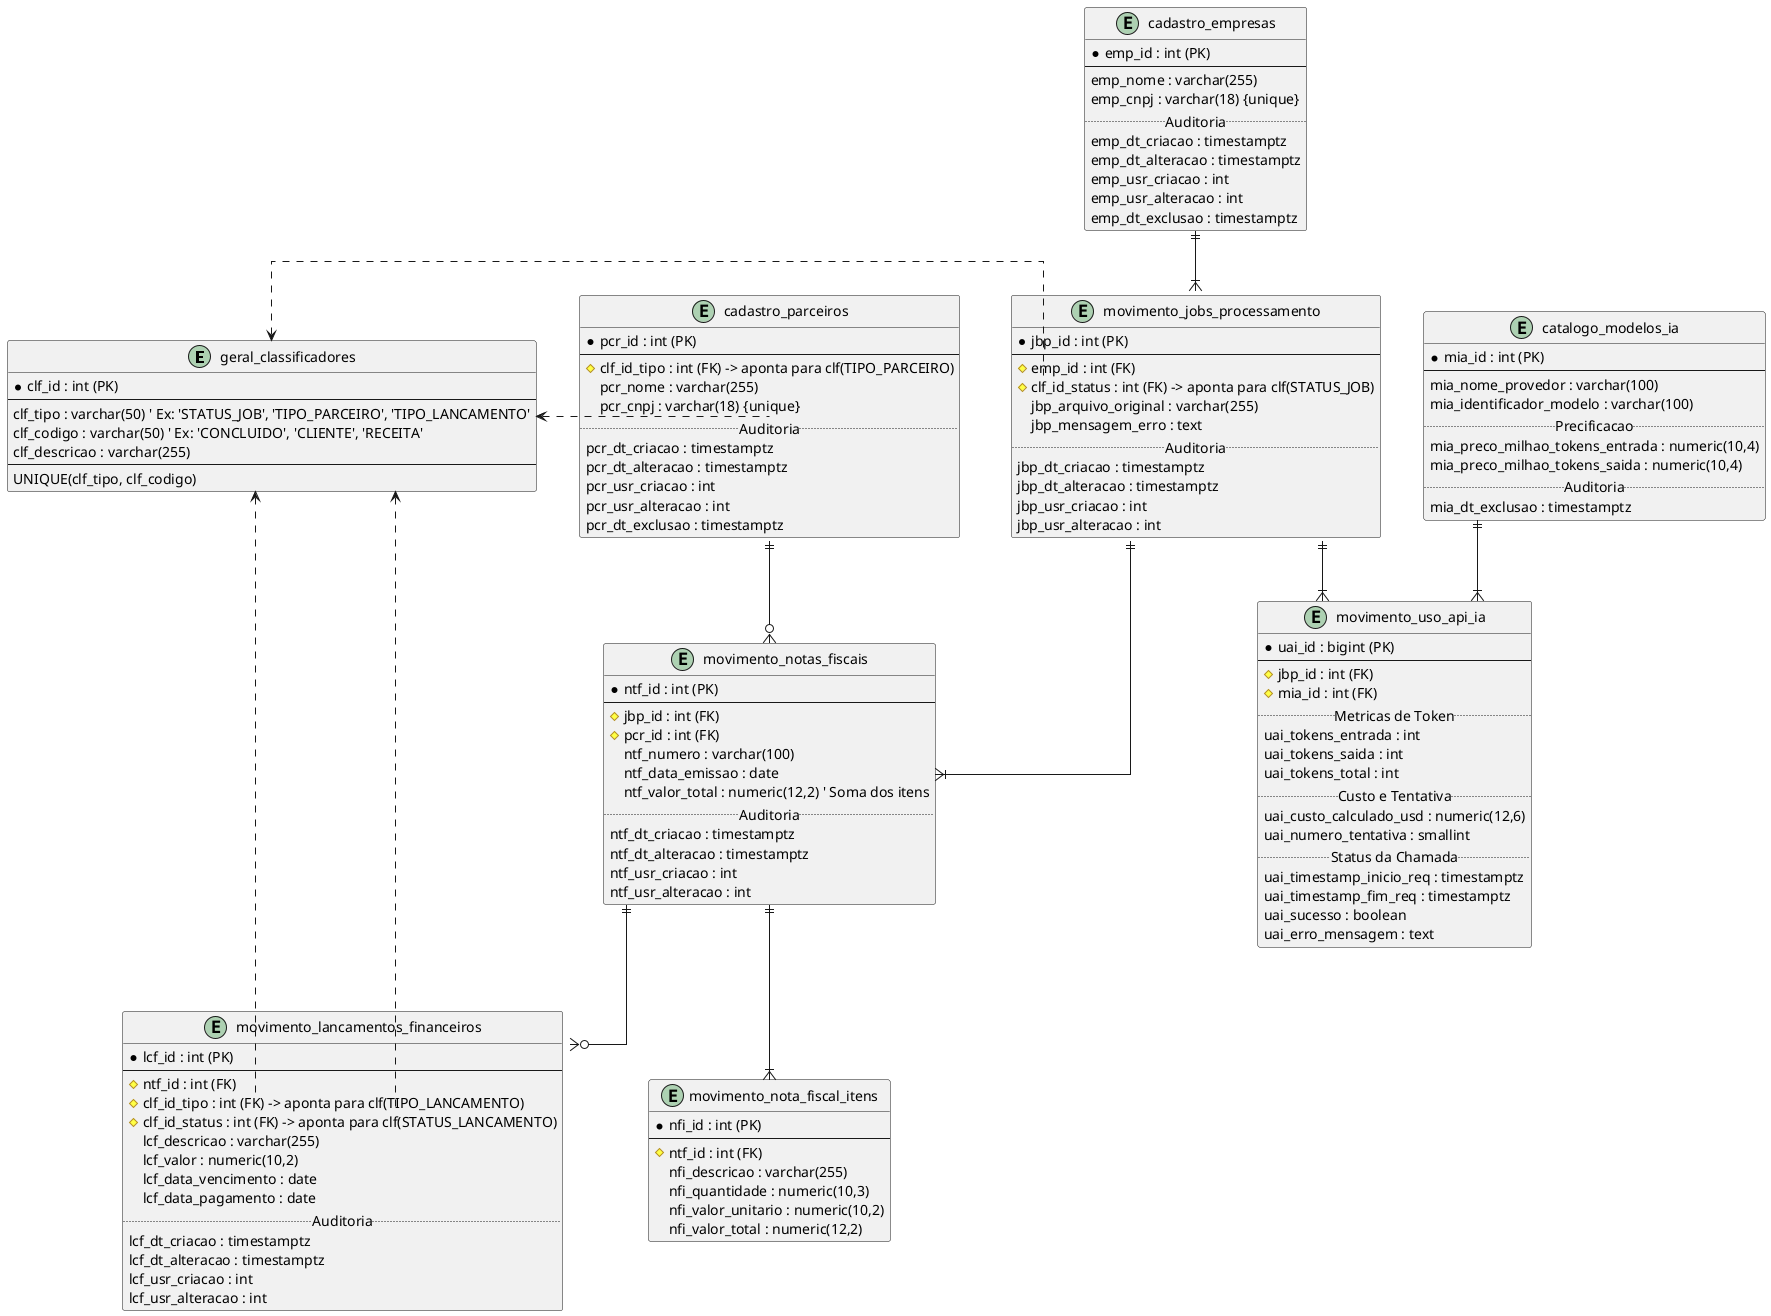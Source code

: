@startuml models_diagram_consolidated
' Diagrama de Modelos Consolidado
skinparam linetype ortho

' ===================================
' Tabela de Domínio Generalizada
' ===================================
entity "geral_classificadores" as clf {
  * clf_id : int (PK)
  --
  clf_tipo : varchar(50) ' Ex: 'STATUS_JOB', 'TIPO_PARCEIRO', 'TIPO_LANCAMENTO'
  clf_codigo : varchar(50) ' Ex: 'CONCLUIDO', 'CLIENTE', 'RECEITA'
  clf_descricao : varchar(255)
  --
  UNIQUE(clf_tipo, clf_codigo)
}

' ===================================
' Tabelas de Cadastro / Mestre
' ===================================
entity "cadastro_empresas" as emp {
  * emp_id : int (PK)
  --
  emp_nome : varchar(255)
  emp_cnpj : varchar(18) {unique}
  .. Auditoria ..
  emp_dt_criacao : timestamptz
  emp_dt_alteracao : timestamptz
  emp_usr_criacao : int
  emp_usr_alteracao : int
  emp_dt_exclusao : timestamptz
}

entity "cadastro_parceiros" as pcr {
  * pcr_id : int (PK)
  --
  # clf_id_tipo : int (FK) -> aponta para clf(TIPO_PARCEIRO)
  pcr_nome : varchar(255)
  pcr_cnpj : varchar(18) {unique}
  .. Auditoria ..
  pcr_dt_criacao : timestamptz
  pcr_dt_alteracao : timestamptz
  pcr_usr_criacao : int
  pcr_usr_alteracao : int
  pcr_dt_exclusao : timestamptz
}

' ===================================
' Tabelas de Movimento / Transacionais
' ===================================
entity "movimento_jobs_processamento" as jbp {
  * jbp_id : int (PK)
  --
  # emp_id : int (FK)
  # clf_id_status : int (FK) -> aponta para clf(STATUS_JOB)
  jbp_arquivo_original : varchar(255)
  jbp_mensagem_erro : text
  .. Auditoria ..
  jbp_dt_criacao : timestamptz
  jbp_dt_alteracao : timestamptz
  jbp_usr_criacao : int
  jbp_usr_alteracao : int
}

entity "movimento_notas_fiscais" as ntf {
  * ntf_id : int (PK)
  --
  # jbp_id : int (FK)
  # pcr_id : int (FK)
  ntf_numero : varchar(100)
  ntf_data_emissao : date
  ntf_valor_total : numeric(12,2) ' Soma dos itens
  .. Auditoria ..
  ntf_dt_criacao : timestamptz
  ntf_dt_alteracao : timestamptz
  ntf_usr_criacao : int
  ntf_usr_alteracao : int
}

entity "movimento_nota_fiscal_itens" as nfi {
  * nfi_id : int (PK)
  --
  # ntf_id : int (FK)
  nfi_descricao : varchar(255)
  nfi_quantidade : numeric(10,3)
  nfi_valor_unitario : numeric(10,2)
  nfi_valor_total : numeric(12,2)
}

entity "movimento_lancamentos_financeiros" as lcf {
  * lcf_id : int (PK)
  --
  # ntf_id : int (FK)
  # clf_id_tipo : int (FK) -> aponta para clf(TIPO_LANCAMENTO)
  # clf_id_status : int (FK) -> aponta para clf(STATUS_LANCAMENTO)
  lcf_descricao : varchar(255)
  lcf_valor : numeric(10,2)
  lcf_data_vencimento : date
  lcf_data_pagamento : date
  .. Auditoria ..
  lcf_dt_criacao : timestamptz
  lcf_dt_alteracao : timestamptz
  lcf_usr_criacao : int
  lcf_usr_alteracao : int
}

' ===================================
' Modulo de Consumo de IA
' ===================================
entity "catalogo_modelos_ia" as mia {
  * mia_id : int (PK)
  --
  mia_nome_provedor : varchar(100)
  mia_identificador_modelo : varchar(100)
  .. Precificacao ..
  mia_preco_milhao_tokens_entrada : numeric(10,4)
  mia_preco_milhao_tokens_saida : numeric(10,4)
  .. Auditoria ..
  mia_dt_exclusao : timestamptz
}

entity "movimento_uso_api_ia" as uai {
  * uai_id : bigint (PK)
  --
  # jbp_id : int (FK)
  # mia_id : int (FK)
  .. Metricas de Token ..
  uai_tokens_entrada : int
  uai_tokens_saida : int
  uai_tokens_total : int
  .. Custo e Tentativa ..
  uai_custo_calculado_usd : numeric(12,6)
  uai_numero_tentativa : smallint
  .. Status da Chamada ..
  uai_timestamp_inicio_req : timestamptz
  uai_timestamp_fim_req : timestamptz
  uai_sucesso : boolean
  uai_erro_mensagem : text
}

' ===================================
' Relacionamentos
' ===================================

' Relacionamentos principais
emp ||--|{ jbp
jbp ||--|{ ntf
pcr ||--o{ ntf
ntf ||--|{ nfi
ntf ||--o{ lcf

' Relacionamentos com a tabela de classificadores
clf <. pcr::clf_id_tipo
clf <. jbp::clf_id_status
clf <. lcf::clf_id_tipo
clf <. lcf::clf_id_status

' Relacionamentos do módulo de IA
jbp ||--|{ uai
mia ||--|{ uai

@enduml